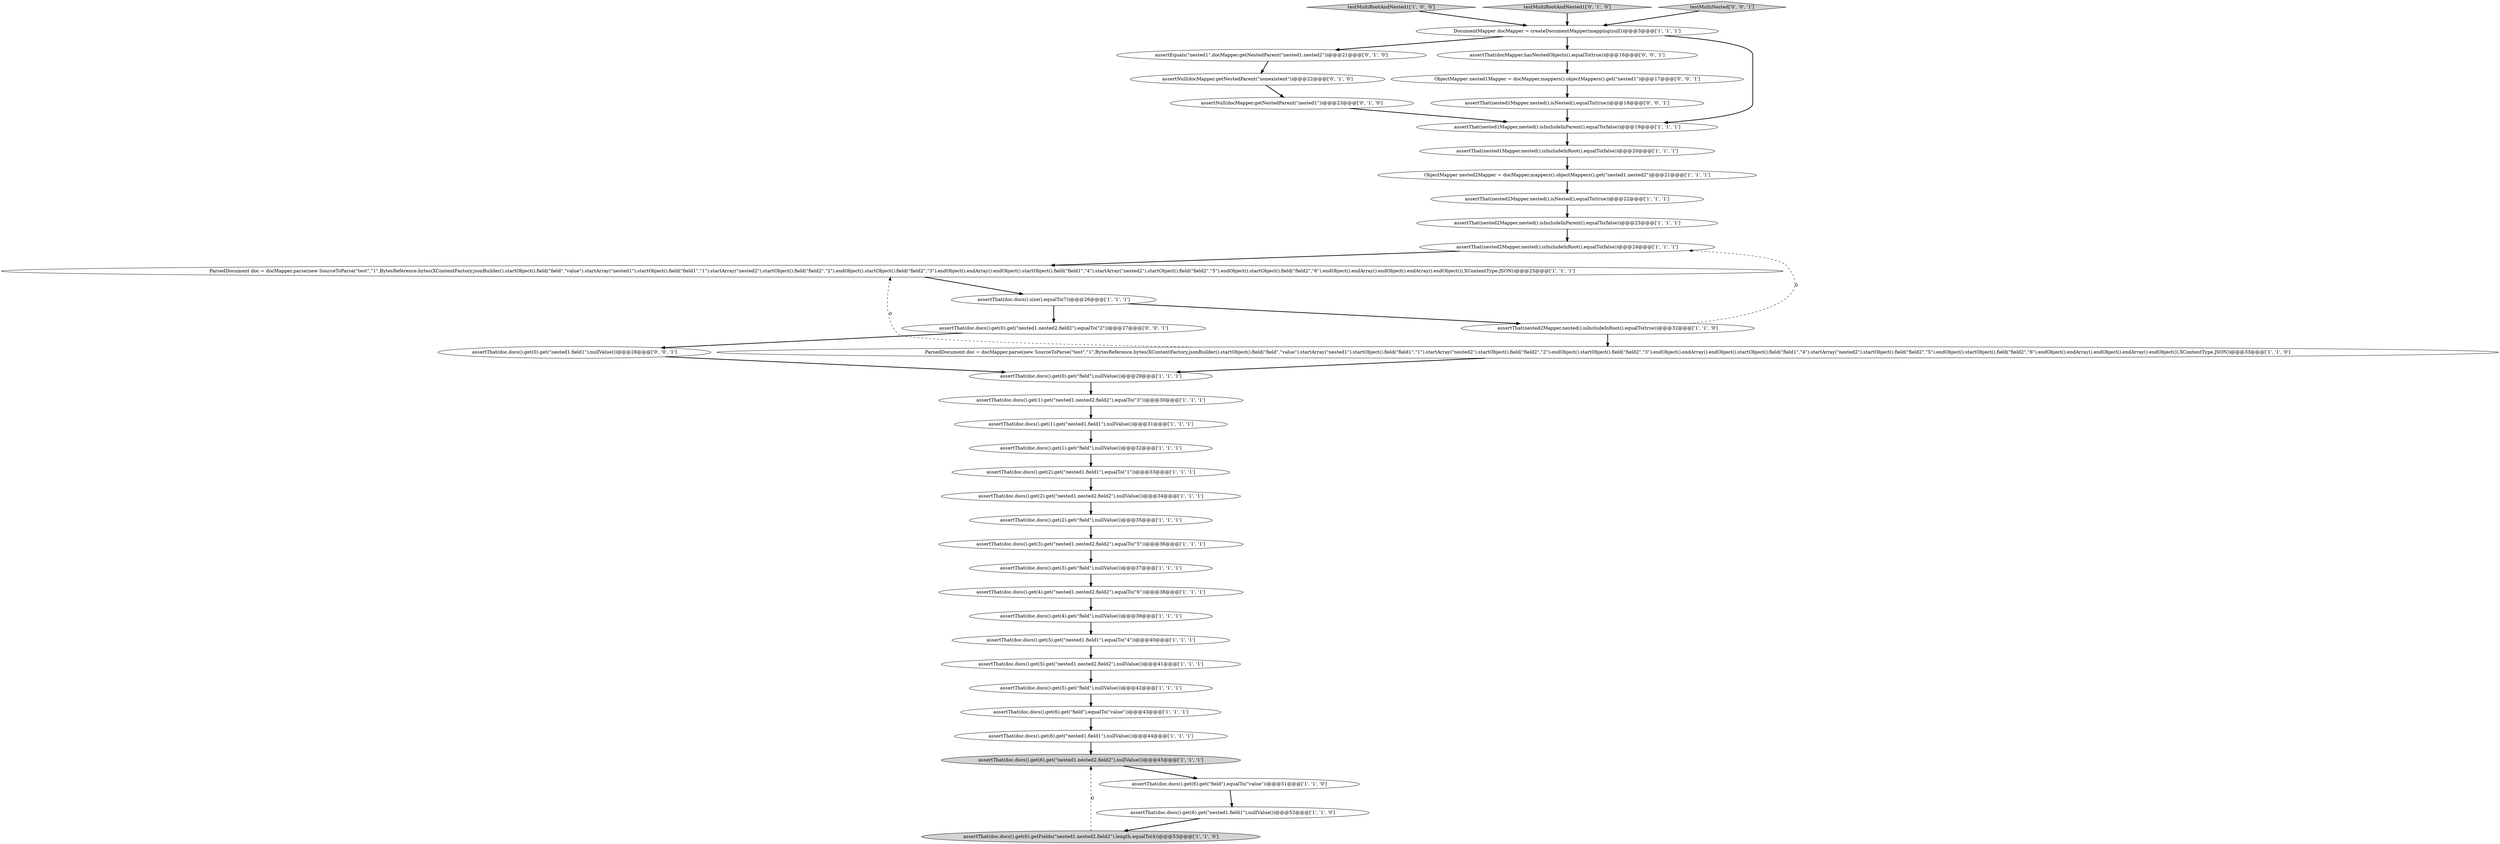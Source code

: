 digraph {
38 [style = filled, label = "assertThat(docMapper.hasNestedObjects(),equalTo(true))@@@16@@@['0', '0', '1']", fillcolor = white, shape = ellipse image = "AAA0AAABBB3BBB"];
6 [style = filled, label = "ParsedDocument doc = docMapper.parse(new SourceToParse(\"test\",\"1\",BytesReference.bytes(XContentFactory.jsonBuilder().startObject().field(\"field\",\"value\").startArray(\"nested1\").startObject().field(\"field1\",\"1\").startArray(\"nested2\").startObject().field(\"field2\",\"2\").endObject().startObject().field(\"field2\",\"3\").endObject().endArray().endObject().startObject().field(\"field1\",\"4\").startArray(\"nested2\").startObject().field(\"field2\",\"5\").endObject().startObject().field(\"field2\",\"6\").endObject().endArray().endObject().endArray().endObject()),XContentType.JSON))@@@33@@@['1', '1', '0']", fillcolor = white, shape = ellipse image = "AAA0AAABBB1BBB"];
26 [style = filled, label = "assertThat(doc.docs().get(1).get(\"nested1.nested2.field2\"),equalTo(\"3\"))@@@30@@@['1', '1', '1']", fillcolor = white, shape = ellipse image = "AAA0AAABBB1BBB"];
17 [style = filled, label = "assertThat(nested1Mapper.nested().isIncludeInRoot(),equalTo(false))@@@20@@@['1', '1', '1']", fillcolor = white, shape = ellipse image = "AAA0AAABBB1BBB"];
34 [style = filled, label = "assertNull(docMapper.getNestedParent(\"nested1\"))@@@23@@@['0', '1', '0']", fillcolor = white, shape = ellipse image = "AAA1AAABBB2BBB"];
8 [style = filled, label = "assertThat(doc.docs().get(4).get(\"nested1.nested2.field2\"),equalTo(\"6\"))@@@38@@@['1', '1', '1']", fillcolor = white, shape = ellipse image = "AAA0AAABBB1BBB"];
21 [style = filled, label = "assertThat(doc.docs().get(2).get(\"nested1.field1\"),equalTo(\"1\"))@@@33@@@['1', '1', '1']", fillcolor = white, shape = ellipse image = "AAA0AAABBB1BBB"];
39 [style = filled, label = "assertThat(doc.docs().get(0).get(\"nested1.field1\"),nullValue())@@@28@@@['0', '0', '1']", fillcolor = white, shape = ellipse image = "AAA0AAABBB3BBB"];
36 [style = filled, label = "ObjectMapper nested1Mapper = docMapper.mappers().objectMappers().get(\"nested1\")@@@17@@@['0', '0', '1']", fillcolor = white, shape = ellipse image = "AAA0AAABBB3BBB"];
3 [style = filled, label = "assertThat(doc.docs().get(0).get(\"field\"),nullValue())@@@29@@@['1', '1', '1']", fillcolor = white, shape = ellipse image = "AAA0AAABBB1BBB"];
13 [style = filled, label = "assertThat(doc.docs().get(6).getFields(\"nested1.nested2.field2\").length,equalTo(4))@@@53@@@['1', '1', '0']", fillcolor = lightgray, shape = ellipse image = "AAA0AAABBB1BBB"];
41 [style = filled, label = "assertThat(nested1Mapper.nested().isNested(),equalTo(true))@@@18@@@['0', '0', '1']", fillcolor = white, shape = ellipse image = "AAA0AAABBB3BBB"];
2 [style = filled, label = "testMultiRootAndNested1['1', '0', '0']", fillcolor = lightgray, shape = diamond image = "AAA0AAABBB1BBB"];
12 [style = filled, label = "assertThat(doc.docs().get(5).get(\"field\"),nullValue())@@@42@@@['1', '1', '1']", fillcolor = white, shape = ellipse image = "AAA0AAABBB1BBB"];
15 [style = filled, label = "DocumentMapper docMapper = createDocumentMapper(mapping(null))@@@3@@@['1', '1', '1']", fillcolor = white, shape = ellipse image = "AAA0AAABBB1BBB"];
14 [style = filled, label = "assertThat(doc.docs().get(6).get(\"nested1.nested2.field2\"),nullValue())@@@45@@@['1', '1', '1']", fillcolor = lightgray, shape = ellipse image = "AAA0AAABBB1BBB"];
29 [style = filled, label = "assertThat(doc.docs().get(5).get(\"nested1.field1\"),equalTo(\"4\"))@@@40@@@['1', '1', '1']", fillcolor = white, shape = ellipse image = "AAA0AAABBB1BBB"];
9 [style = filled, label = "assertThat(nested2Mapper.nested().isIncludeInRoot(),equalTo(false))@@@24@@@['1', '1', '1']", fillcolor = white, shape = ellipse image = "AAA0AAABBB1BBB"];
23 [style = filled, label = "assertThat(nested2Mapper.nested().isIncludeInRoot(),equalTo(true))@@@32@@@['1', '1', '0']", fillcolor = white, shape = ellipse image = "AAA0AAABBB1BBB"];
20 [style = filled, label = "assertThat(doc.docs().get(6).get(\"nested1.field1\"),nullValue())@@@52@@@['1', '1', '0']", fillcolor = white, shape = ellipse image = "AAA0AAABBB1BBB"];
7 [style = filled, label = "assertThat(nested2Mapper.nested().isNested(),equalTo(true))@@@22@@@['1', '1', '1']", fillcolor = white, shape = ellipse image = "AAA0AAABBB1BBB"];
32 [style = filled, label = "testMultiRootAndNested1['0', '1', '0']", fillcolor = lightgray, shape = diamond image = "AAA0AAABBB2BBB"];
18 [style = filled, label = "assertThat(doc.docs().size(),equalTo(7))@@@26@@@['1', '1', '1']", fillcolor = white, shape = ellipse image = "AAA0AAABBB1BBB"];
10 [style = filled, label = "assertThat(doc.docs().get(3).get(\"field\"),nullValue())@@@37@@@['1', '1', '1']", fillcolor = white, shape = ellipse image = "AAA0AAABBB1BBB"];
31 [style = filled, label = "ObjectMapper nested2Mapper = docMapper.mappers().objectMappers().get(\"nested1.nested2\")@@@21@@@['1', '1', '1']", fillcolor = white, shape = ellipse image = "AAA0AAABBB1BBB"];
22 [style = filled, label = "assertThat(doc.docs().get(4).get(\"field\"),nullValue())@@@39@@@['1', '1', '1']", fillcolor = white, shape = ellipse image = "AAA0AAABBB1BBB"];
0 [style = filled, label = "assertThat(doc.docs().get(2).get(\"field\"),nullValue())@@@35@@@['1', '1', '1']", fillcolor = white, shape = ellipse image = "AAA0AAABBB1BBB"];
24 [style = filled, label = "assertThat(doc.docs().get(2).get(\"nested1.nested2.field2\"),nullValue())@@@34@@@['1', '1', '1']", fillcolor = white, shape = ellipse image = "AAA0AAABBB1BBB"];
28 [style = filled, label = "ParsedDocument doc = docMapper.parse(new SourceToParse(\"test\",\"1\",BytesReference.bytes(XContentFactory.jsonBuilder().startObject().field(\"field\",\"value\").startArray(\"nested1\").startObject().field(\"field1\",\"1\").startArray(\"nested2\").startObject().field(\"field2\",\"2\").endObject().startObject().field(\"field2\",\"3\").endObject().endArray().endObject().startObject().field(\"field1\",\"4\").startArray(\"nested2\").startObject().field(\"field2\",\"5\").endObject().startObject().field(\"field2\",\"6\").endObject().endArray().endObject().endArray().endObject()),XContentType.JSON))@@@25@@@['1', '1', '1']", fillcolor = white, shape = ellipse image = "AAA0AAABBB1BBB"];
40 [style = filled, label = "assertThat(doc.docs().get(0).get(\"nested1.nested2.field2\"),equalTo(\"2\"))@@@27@@@['0', '0', '1']", fillcolor = white, shape = ellipse image = "AAA0AAABBB3BBB"];
27 [style = filled, label = "assertThat(nested1Mapper.nested().isIncludeInParent(),equalTo(false))@@@19@@@['1', '1', '1']", fillcolor = white, shape = ellipse image = "AAA0AAABBB1BBB"];
37 [style = filled, label = "testMultiNested['0', '0', '1']", fillcolor = lightgray, shape = diamond image = "AAA0AAABBB3BBB"];
35 [style = filled, label = "assertNull(docMapper.getNestedParent(\"nonexistent\"))@@@22@@@['0', '1', '0']", fillcolor = white, shape = ellipse image = "AAA1AAABBB2BBB"];
4 [style = filled, label = "assertThat(nested2Mapper.nested().isIncludeInParent(),equalTo(false))@@@23@@@['1', '1', '1']", fillcolor = white, shape = ellipse image = "AAA0AAABBB1BBB"];
5 [style = filled, label = "assertThat(doc.docs().get(1).get(\"nested1.field1\"),nullValue())@@@31@@@['1', '1', '1']", fillcolor = white, shape = ellipse image = "AAA0AAABBB1BBB"];
19 [style = filled, label = "assertThat(doc.docs().get(5).get(\"nested1.nested2.field2\"),nullValue())@@@41@@@['1', '1', '1']", fillcolor = white, shape = ellipse image = "AAA0AAABBB1BBB"];
1 [style = filled, label = "assertThat(doc.docs().get(3).get(\"nested1.nested2.field2\"),equalTo(\"5\"))@@@36@@@['1', '1', '1']", fillcolor = white, shape = ellipse image = "AAA0AAABBB1BBB"];
25 [style = filled, label = "assertThat(doc.docs().get(6).get(\"field\"),equalTo(\"value\"))@@@51@@@['1', '1', '0']", fillcolor = white, shape = ellipse image = "AAA0AAABBB1BBB"];
33 [style = filled, label = "assertEquals(\"nested1\",docMapper.getNestedParent(\"nested1.nested2\"))@@@21@@@['0', '1', '0']", fillcolor = white, shape = ellipse image = "AAA1AAABBB2BBB"];
16 [style = filled, label = "assertThat(doc.docs().get(1).get(\"field\"),nullValue())@@@32@@@['1', '1', '1']", fillcolor = white, shape = ellipse image = "AAA0AAABBB1BBB"];
30 [style = filled, label = "assertThat(doc.docs().get(6).get(\"field\"),equalTo(\"value\"))@@@43@@@['1', '1', '1']", fillcolor = white, shape = ellipse image = "AAA0AAABBB1BBB"];
11 [style = filled, label = "assertThat(doc.docs().get(6).get(\"nested1.field1\"),nullValue())@@@44@@@['1', '1', '1']", fillcolor = white, shape = ellipse image = "AAA0AAABBB1BBB"];
22->29 [style = bold, label=""];
41->27 [style = bold, label=""];
38->36 [style = bold, label=""];
29->19 [style = bold, label=""];
1->10 [style = bold, label=""];
3->26 [style = bold, label=""];
15->33 [style = bold, label=""];
15->38 [style = bold, label=""];
23->9 [style = dashed, label="0"];
13->14 [style = dashed, label="0"];
25->20 [style = bold, label=""];
10->8 [style = bold, label=""];
30->11 [style = bold, label=""];
6->28 [style = dashed, label="0"];
21->24 [style = bold, label=""];
24->0 [style = bold, label=""];
0->1 [style = bold, label=""];
11->14 [style = bold, label=""];
12->30 [style = bold, label=""];
36->41 [style = bold, label=""];
15->27 [style = bold, label=""];
33->35 [style = bold, label=""];
23->6 [style = bold, label=""];
16->21 [style = bold, label=""];
20->13 [style = bold, label=""];
26->5 [style = bold, label=""];
27->17 [style = bold, label=""];
7->4 [style = bold, label=""];
4->9 [style = bold, label=""];
8->22 [style = bold, label=""];
6->3 [style = bold, label=""];
18->40 [style = bold, label=""];
28->18 [style = bold, label=""];
14->25 [style = bold, label=""];
39->3 [style = bold, label=""];
40->39 [style = bold, label=""];
9->28 [style = bold, label=""];
37->15 [style = bold, label=""];
35->34 [style = bold, label=""];
19->12 [style = bold, label=""];
32->15 [style = bold, label=""];
5->16 [style = bold, label=""];
2->15 [style = bold, label=""];
31->7 [style = bold, label=""];
18->23 [style = bold, label=""];
17->31 [style = bold, label=""];
34->27 [style = bold, label=""];
}
